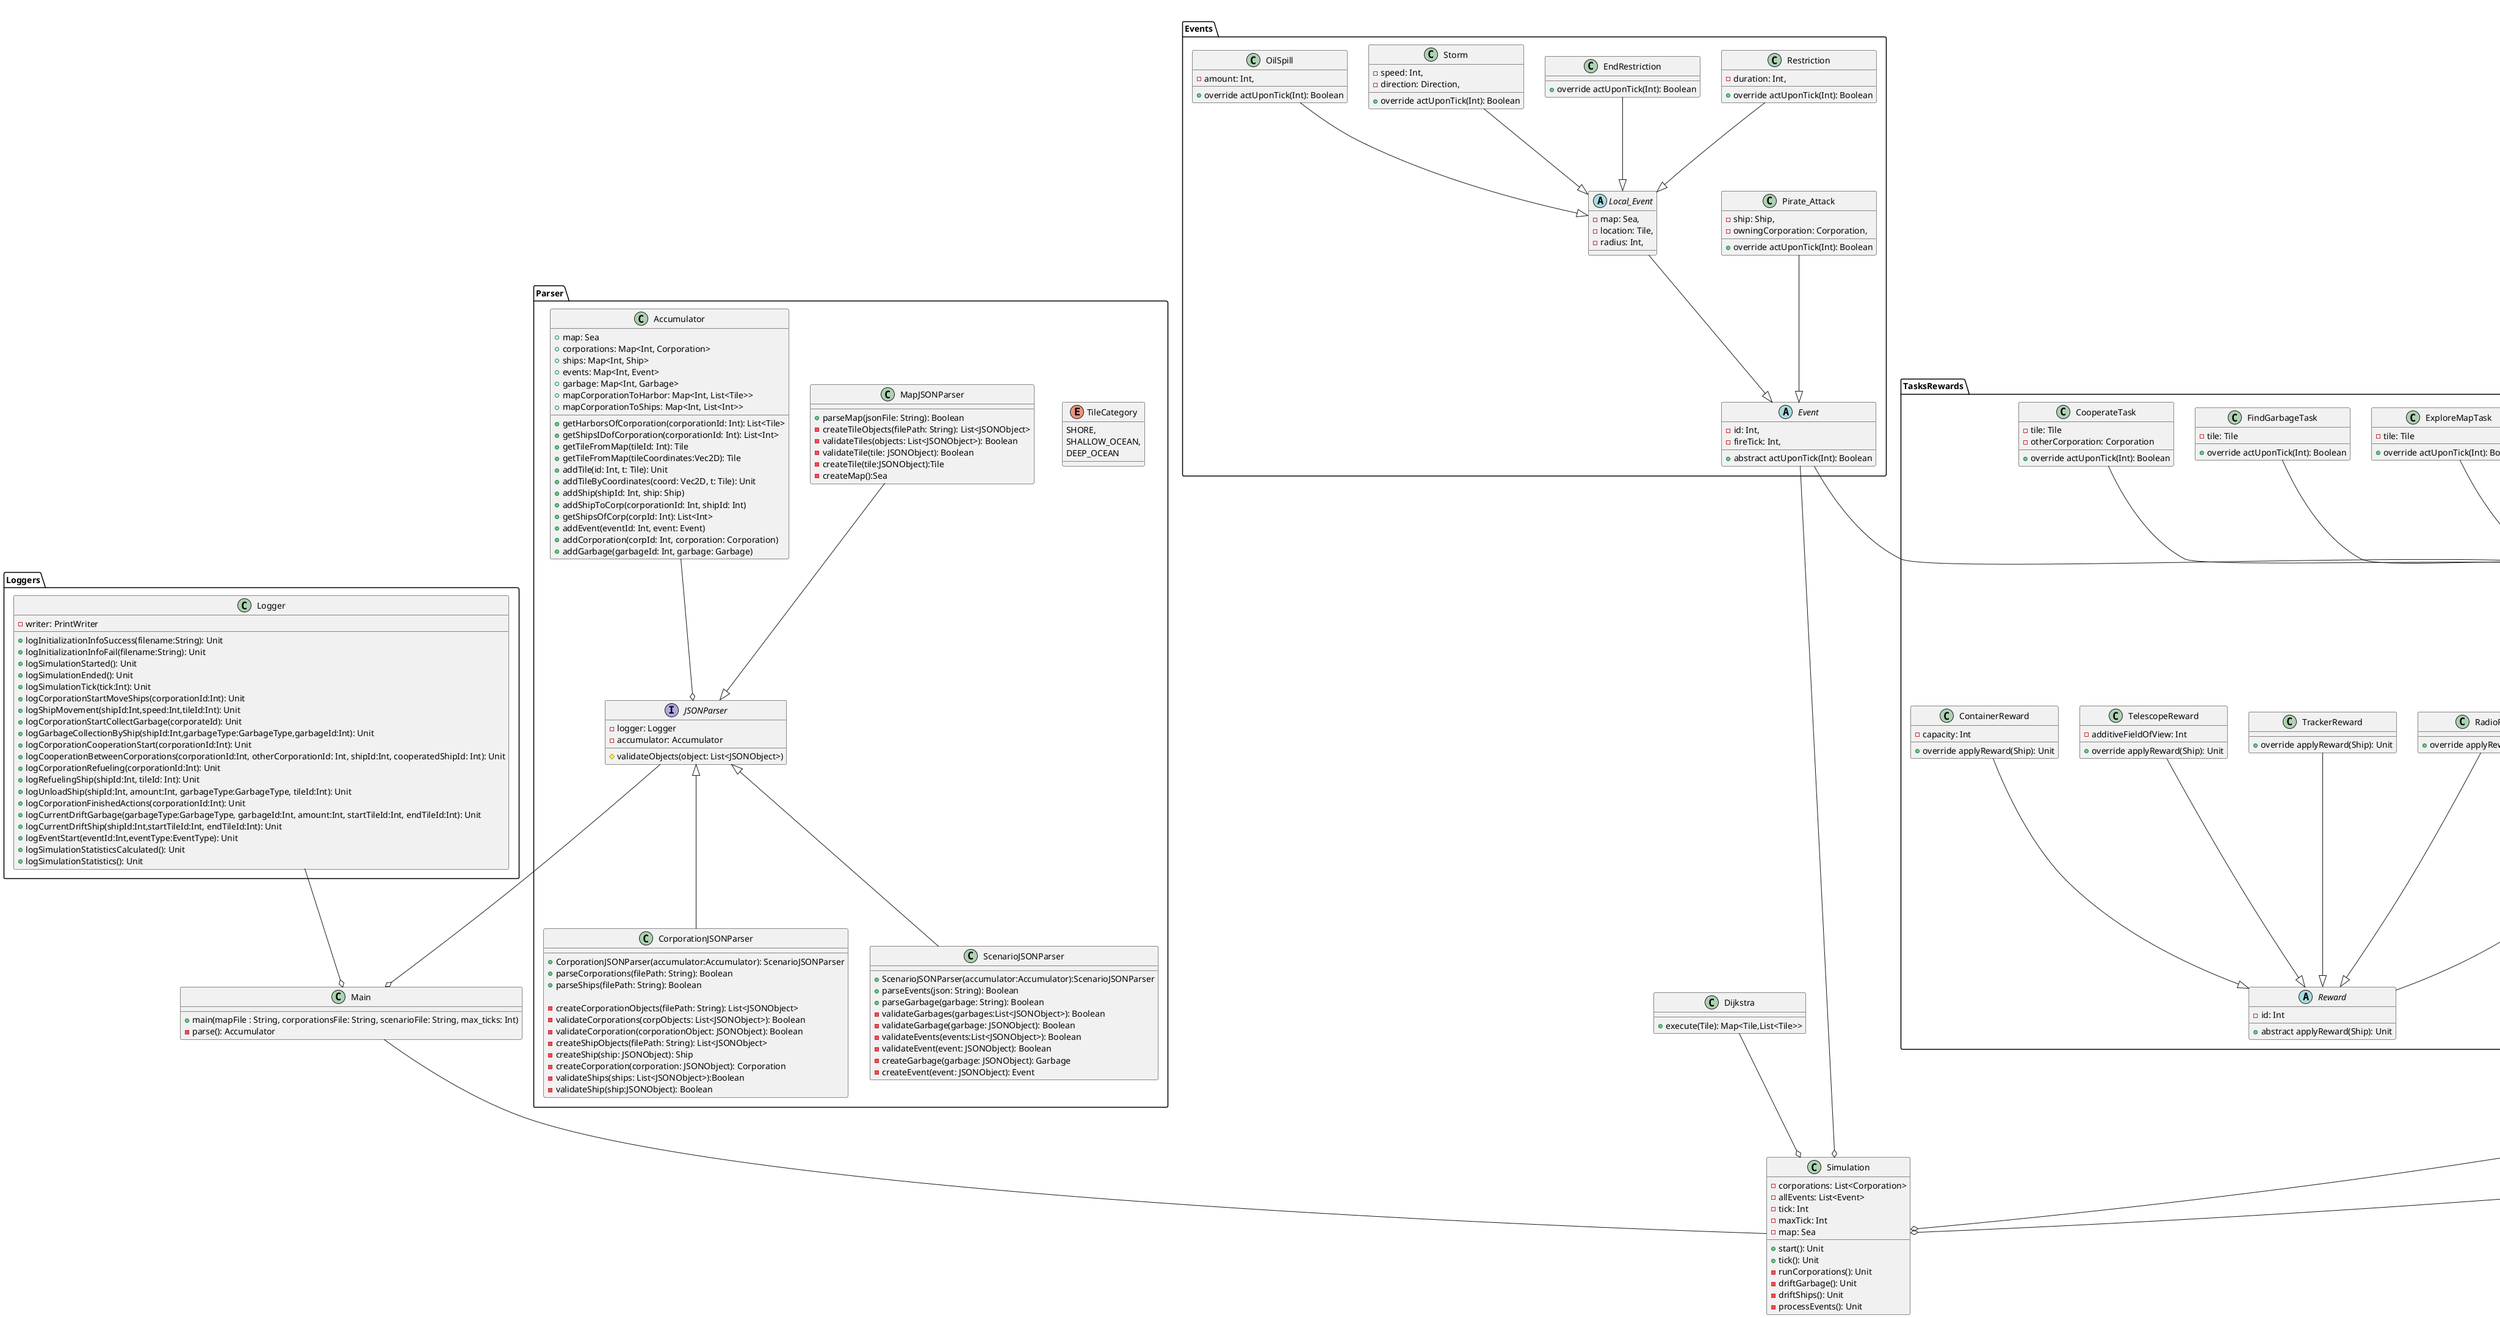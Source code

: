 @startuml
'General
package GeneralEnums {
  enum Direction {
    D0,
    D60,
    D120,
    D180,
    D240,
    D300
  }

  enum GarbageType {
    OIL,
    PLASTIC,
    CHEMICALS
  }
}

TasksRewards.Task --o Corporation
class Corporation {
  - id:Int,
  ' Garbage of the corporation that we have cooperated with.
  ' I.e. past locations of garbage as a mapping int (id) -> vec2d.
  - partnerGarbage: Map<Int, Vec2D>
  - name:String,
  - acceptedGarbageTypes: List<GarbageType>
  - ownedHarbors: List<Shore>
  - ownedShips: List<Ship>
  - tasks: List<Task>
  ' Garbage that has trackers owned by this corporation.
  - trackedGarbage: List<Garbage>
  + cooperateWith(c1: Corporation): Unit
  + run(Sea): Unit
  - moveShips(Sea): Unit
  - collectGarbage(Sea): Unit
  - refuelShips(Sea): Unit
  - unloadShips(Sea): Unit
  - isAcceptedGarbagePresent(listOfGarbage: List<Garbage>): Boolean
  - areShipsOnHarbor(): Boolean
}
Tiles.Shore --o Corporation
class Dijkstra {
  ' Returns a mapping that, for each path from the source to destination
  ' tiles, maps the destination tile to the path.
  + execute(Tile): Map<Tile,List<Tile>>
}

Dijkstra --o Simulation
Tiles.Tile --o Tiles.Sea

class Main {
 + main(mapFile : String, corporationsFile: String, scenarioFile: String, max_ticks: Int)
 - parse(): Accumulator
}

Main -- Simulation

Events.Event --o Simulation
Ships.Ship --o Corporation

Loggers.Logger --o Main
Parser.JSONParser --o Main
Tiles.Vec2D --o Tiles.Sea
Tiles.Vec2D --o Tiles.Tile

class Simulation {
  - corporations: List<Corporation>
  - allEvents: List<Event>
  - tick: Int
  - maxTick: Int
  - map: Sea
  + start(): Unit
  + tick(): Unit
  - runCorporations(): Unit
  - driftGarbage(): Unit
  - driftShips(): Unit
  - processEvents(): Unit

}

Corporation --o Simulation
Tiles.Sea --o Simulation

package Events {
  abstract class Event {
    - id: Int,
    - fireTick: Int,
    ' Returns bool whether it the event is finished and can be removed
    ' from consideration in future ticks.
    + abstract actUponTick(Int): Boolean
  }

  Pirate_Attack --|> Event
  class Pirate_Attack {
    - ship: Ship,
    - owningCorporation: Corporation,
    + override actUponTick(Int): Boolean
  }

  Local_Event --|> Event
  abstract class Local_Event {
    - map: Sea,
    - location: Tile,
    - radius: Int,
  }

  Storm --|> Local_Event
  class Storm {
    - speed: Int,
    - direction: Direction,
    + override actUponTick(Int): Boolean
  }

  OilSpill --|> Local_Event
  class OilSpill {
    - amount: Int,
    + override actUponTick(Int): Boolean
  }

  ' Parser creates a restriction class, which does not rollback anything.
  ' Then it creates endrestriction class that fires 'duration' later
  ' and rollbacks the changes.
  Restriction --|> Local_Event
  class Restriction {
    - duration: Int,
    + override actUponTick(Int): Boolean
  }

  EndRestriction --|> Local_Event
  class EndRestriction {
    + override actUponTick(Int): Boolean
  }
}

package Parser {
  enum TileCategory {
    SHORE,
    SHALLOW_OCEAN,
    DEEP_OCEAN
  }

  interface JSONParser {
    - logger: Logger
    - accumulator: Accumulator
    # validateObjects(object: List<JSONObject>)
  }

  MapJSONParser --|> JSONParser
  class MapJSONParser {
    + parseMap(jsonFile: String): Boolean
    - createTileObjects(filePath: String): List<JSONObject>
    - validateTiles(objects: List<JSONObject>): Boolean
    - validateTile(tile: JSONObject): Boolean
'    - validateUniqueId(id: Int): Boolean
'    - validateCoordinates(coord: Vec2D): Boolean
'    - validateRequirements(tileObject: JSONObject): Boolean
    - createTile(tile:JSONObject):Tile
    - createMap():Sea
  }

  class CorporationJSONParser{
    +CorporationJSONParser(accumulator:Accumulator): ScenarioJSONParser
    +parseCorporations(filePath: String): Boolean
    +parseShips(filePath: String): Boolean

    - createCorporationObjects(filePath: String): List<JSONObject>
    -validateCorporations(corpObjects: List<JSONObject>): Boolean
    -validateCorporation(corporationObject: JSONObject): Boolean

'    -validateCorporationUniqueId(id: Int): Boolean
'    -validateCorporationUniqueName(name: String): Boolean
'    -validateHarborTiles(harbors: List<Int>): Boolean
'    -validateCorporationGarbageTypes(g: List<GarbageType>): Boolean
'    -validateCorporationShip(ships: List<Int>): Boolean

    - createShipObjects(filePath: String): List<JSONObject>
    - createShip(ship: JSONObject): Ship
    - createCorporation(corporation: JSONObject): Corporation
    - validateShips(ships: List<JSONObject>):Boolean
    - validateShip(ship:JSONObject): Boolean
'    - validateShipUniqueId(id:Int): Boolean
'    - validateShipUniqueName(name:String): Boolean
'    - validateShipLocation(location: Int): Boolean
'    - validateShipAttributes(ship:JSONObject): Boolean
  }

  class ScenarioJSONParser{

    + ScenarioJSONParser(accumulator:Accumulator):ScenarioJSONParser
    + parseEvents(json: String): Boolean
    + parseGarbage(garbage: String): Boolean


    - validateGarbages(garbages:List<JSONObject>): Boolean
    - validateGarbage(garbage: JSONObject): Boolean
    - validateEvents(events:List<JSONObject>): Boolean
    - validateEvent(event: JSONObject): Boolean
    - createGarbage(garbage: JSONObject): Garbage
    - createEvent(event: JSONObject): Event
'    - validateGarbageUniqueId(): Boolean
'    - validateGarbageType(): Boolean
'    - validateGarbageLocationExists(): Boolean
'    - validateGarbageAmount(): Boolean

'    - validateEventUniqueId(): Boolean
'    - validateEventType(): Boolean
'    - validateEventTick(): Boolean
'    - validateEventLocation(): Boolean
'    - validateEventRadius(): Boolean
'    - validateEventSpeed(): Boolean
'    - validateEventAmountIfExists(): Boolean
'    - validateEventDirectionIfExists(): Boolean
'    - validateEventShipIdIfExists(): Boolean

  }

  JSONParser <|-- CorporationJSONParser
  JSONParser <|-- ScenarioJSONParser
  Accumulator --o JSONParser
  class Accumulator {
    + map: Sea
    + corporations: Map<Int, Corporation>
    + ships: Map<Int, Ship>
    + events: Map<Int, Event>
    + garbage: Map<Int, Garbage>
    + mapCorporationToHarbor: Map<Int, List<Tile>>
    + mapCorporationToShips: Map<Int, List<Int>>
    + getHarborsOfCorporation(corporationId: Int): List<Tile>
    + getShipsIDofCorporation(corporationId: Int): List<Int>
    + getTileFromMap(tileId: Int): Tile
    + getTileFromMap(tileCoordinates:Vec2D): Tile
    + addTile(id: Int, t: Tile): Unit
    + addTileByCoordinates(coord: Vec2D, t: Tile): Unit
    + addShip(shipId: Int, ship: Ship)
    + addShipToCorp(corporationId: Int, shipId: Int)
    + getShipsOfCorp(corpId: Int): List<Int>
    + addEvent(eventId: Int, event: Event)
    + addCorporation(corpId: Int, corporation: Corporation)
    + addGarbage(garbageId: Int, garbage: Garbage)
  }
}

package Tiles {
  class Vec2D {
    + posX: Int,
    + posY: Int,
    + tilesInRadius(Int): Iterator<Vec2D>
  }

  class Sea {
    + tiles: List<Tile>
    + tileIndex: Map<Vec2D, Tile>
    + getTileById(Int): Tile
    + getTileByPos(Vec2D): Tile
  }

  abstract class Tile {
    - id: Int
    - pos: Vec2D
    - adjacentTiles: Tile[6]
    - shipTraversable: Boolean
    - garbage: List<Garbage>
    ' Stores the amount of garbage drifted from this tile this tick.
    ' This is important because the garbage drifts to the next tile
    ' and we want to drift only as much as the current allows,
    ' but on the other hand we don't want to drift garbage twice.
    ' So we drift each piece of garbage instead of drifting from
    ' within the tick, and this field actually stores the amount
    ' to make sure that we don't drift more than the capacity
    + amountOfGarbageDriftedThisTick: Int
    + Tile(id: Int, pos: Vec2D, shipTraversable: Boolean): Tile
    + isSpaceAvailable(Int): Boolean
    + driftGarbage(GarbageType, Int): Unit
    + getTileInDirection(distance: Int, dir: Direction): Tile
    + addGarbage(g: Garbage): Unit
    + isOilPresent(): Boolean
    + isPlasticPresent(): Boolean
    + areChemicalsPresent(): Boolean
  }

  Garbage o--o Corporation
  class Garbage {
    - id: Int,
    - amount: Int,
    - type: GarbageType,
    - static maxId: Int,
    - trackedBy: Set<Corporation>
    + drift(Tile): Unit
    + static getNextId(): Int
    + canDriftAtOnce(Int): Boolean
    + removeAmount(Int): Unit
  }

  Garbage --o Tile
  Shore --|> Tile
  DeepOcean --|> Tile
  ShallowOcean --|> Tile

  class Current {
    - speed: Int,
    - direction: Direction,
    - intensity: Int,
    + getSpeed(): Int
    + getIntensity(): Int
    + getDirection(): Direction
  }

  class Shore {
    + hasHarbor: boolean
  }

  class ShallowOcean {
  }

  class DeepOcean {
    - current: Current?
    + getCurrent(): Current?
  }
  Current --o DeepOcean
}
'Ships
package Ships {
  ShipCapability --o Ships.Ship
  abstract class Ship {
    - id: Int,
    - name: String,
    - owner: Corporation,
    - pos: Tile,
    - maxVelocity: Int,
    - acceleration: Int,
    - fuelCapacity: Int,
    - fuelConsumption: Int,
    - capabilities: Set<ShipCapability>
    + refuel(): Unit
    + drift(): Unit
    + setTile(Tile): Unit
    + isFuelSufficient(Tile, List<Shore>): Boolean
  }

  interface ShipCapability {
  }

  Container --o CollectingShip
  class Container {
    - garbageType: GarbageType
    - capacity: Int
  }

  ScoutingShip --|> ShipCapability
  CoordinatingShip --|> ShipCapability
  CollectingShip --|> ShipCapability
  ShipWithTracker --|> ShipCapability

  class ScoutingShip {
    ' Telescope just increments te visibleRange.
    - visibleRange: Int
    + getTilesWithGarbageInFoV(): List<Tile>
  }
  class CoordinatingShip {
    - visibleRange: Int,
    ' getImmediateTilesWithGarbage()?
    + getTilesWithGarbageInFoV(): List<Tile>
  }

  GarbageType --o CollectingShip
  class CollectingShip {
    - garbageType: Set<GarbageType>
    - garbageCapacity: Int,
    - garbageLoad: Int,
    - auxiliaryContainers: List<Container>
    + giveGarbage(): Unit
    + hasGarbageCapacity(List<Garbage>): Boolean
  }

  class ShipWithTracker {
  }
}

package TasksRewards {
  Event --|> Task
  abstract class Task {
    - tick: Int
    - id: Int
    - taskShip: Ship
    - reward: Reward
    - rewardShip: Ship
    - corporation: Corporation
  }
  CollectGarbageTask --|> Task
  ExploreMapTask --|> Task
  FindGarbageTask --|> Task
  CooperateTask --|> Task
  class CollectGarbageTask {
    - tile: Tile
    + override actUponTick(Int): Boolean
  }
  class ExploreMapTask {
    - tile: Tile
    + override actUponTick(Int): Boolean
  }
  class FindGarbageTask {
    - tile: Tile
    + override actUponTick(Int): Boolean
  }
  class CooperateTask {
    - tile: Tile
    - otherCorporation: Corporation
    + override actUponTick(Int): Boolean
  }
  TelescopeReward --|> Reward
  ContainerReward --|> Reward
  RadioReward --|> Reward
  TrackerReward --|> Reward
  abstract class Reward {
    - id: Int
    + abstract applyReward(Ship): Unit
  }
  class TelescopeReward {
    - additiveFieldOfView: Int
    + override applyReward(Ship): Unit
  }
  class ContainerReward {
    - capacity: Int
    + override applyReward(Ship): Unit
  }
  class RadioReward {
    + override applyReward(Ship): Unit
  }
  class TrackerReward {
    + override applyReward(Ship): Unit
  }
}

TasksRewards.Task o-- Reward
package Loggers {
  class Logger {
    ' - writer: PrintWriter = new PrintWriter(System.out)
    - writer: PrintWriter
    + logInitializationInfoSuccess(filename:String): Unit
    + logInitializationInfoFail(filename:String): Unit
    + logSimulationStarted(): Unit
    + logSimulationEnded(): Unit
    + logSimulationTick(tick:Int): Unit
    + logCorporationStartMoveShips(corporationId:Int): Unit
    + logShipMovement(shipId:Int,speed:Int,tileId:Int): Unit
    + logCorporationStartCollectGarbage(corporateId): Unit
    + logGarbageCollectionByShip(shipId:Int,garbageType:GarbageType,garbageId:Int): Unit
    + logCorporationCooperationStart(corporationId:Int): Unit
    + logCooperationBetweenCorporations(corporationId:Int, otherCorporationId: Int, shipId:Int, cooperatedShipId: Int): Unit
    + logCorporationRefueling(corporationId:Int): Unit
    + logRefuelingShip(shipId:Int, tileId: Int): Unit
    + logUnloadShip(shipId:Int, amount:Int, garbageType:GarbageType, tileId:Int): Unit
    + logCorporationFinishedActions(corporationId:Int): Unit
    + logCurrentDriftGarbage(garbageType:GarbageType, garbageId:Int, amount:Int, startTileId:Int, endTileId:Int): Unit
    + logCurrentDriftShip(shipId:Int,startTileId:Int, endTileId:Int): Unit
    + logEventStart(eventId:Int,eventType:EventType): Unit
    + logSimulationStatisticsCalculated(): Unit
    + logSimulationStatistics(): Unit
  }
}
@enduml